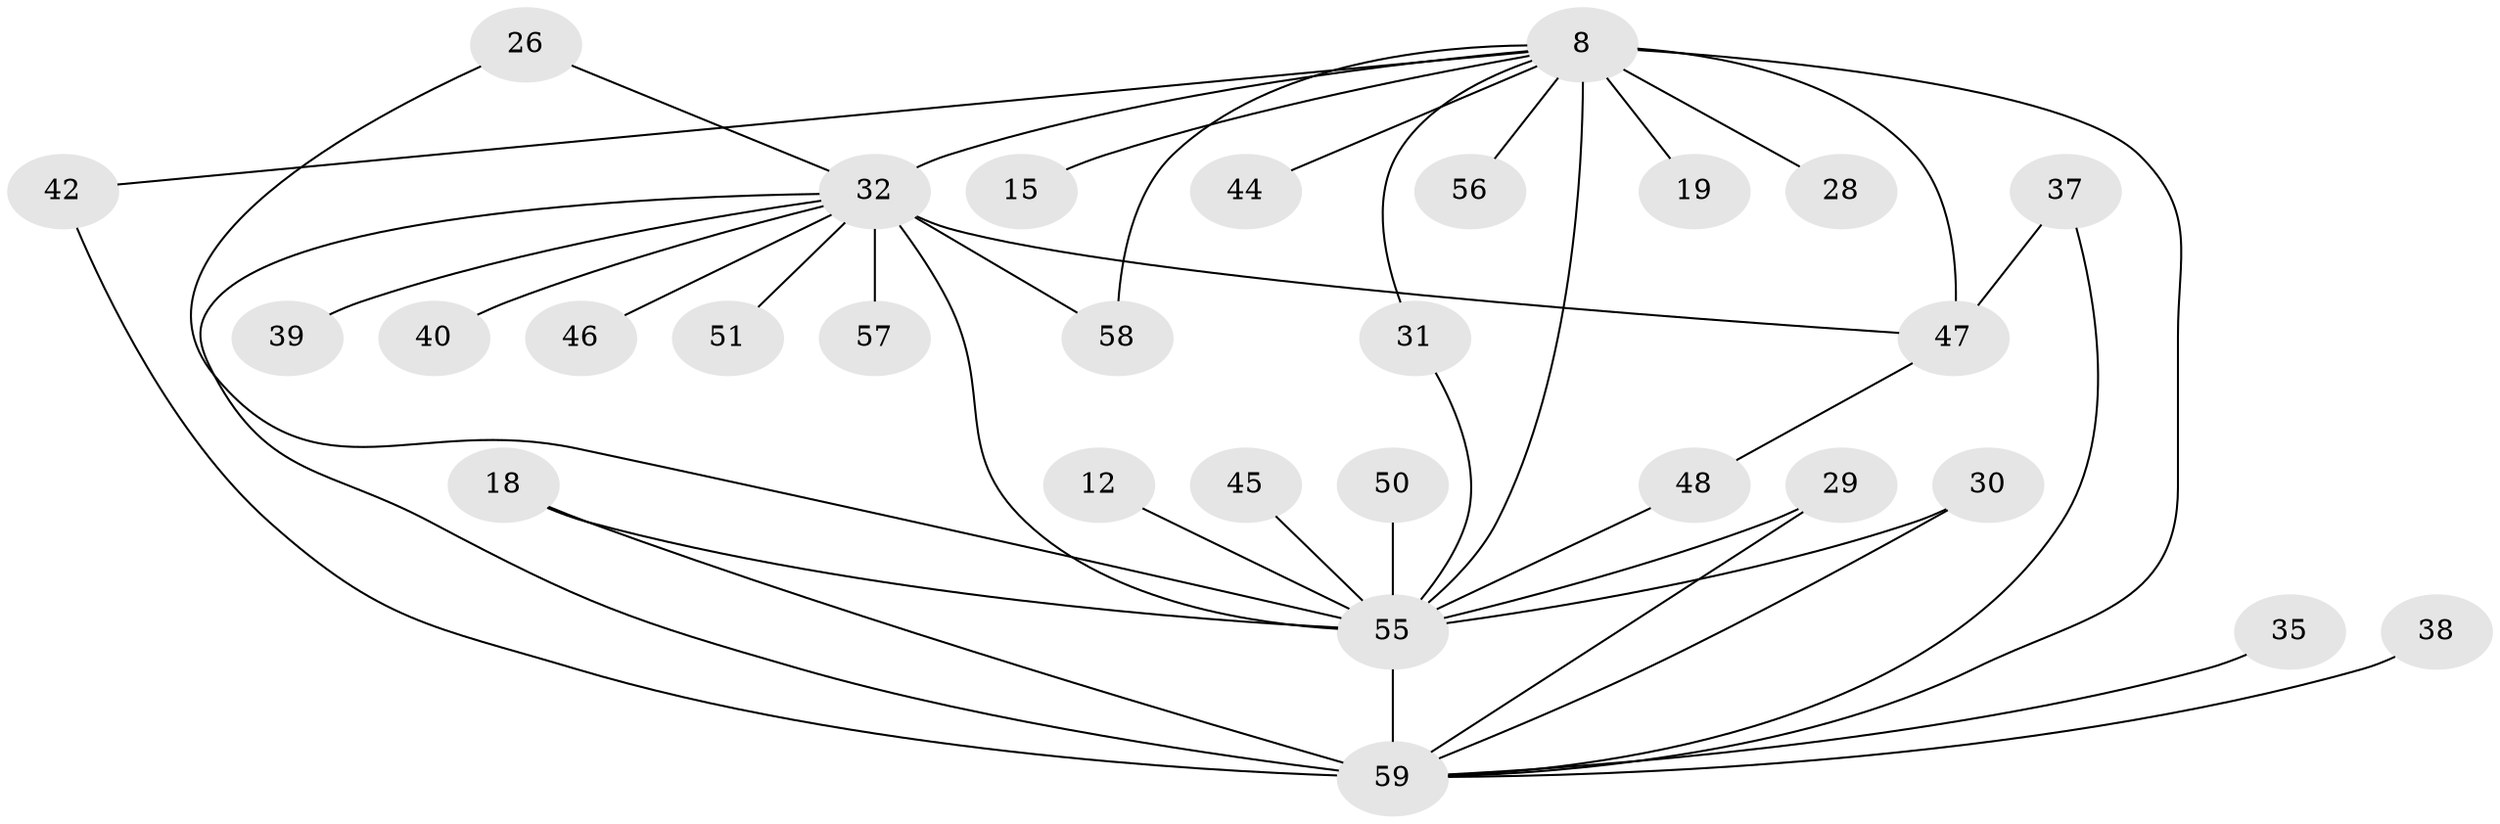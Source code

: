 // original degree distribution, {18: 0.03389830508474576, 20: 0.03389830508474576, 15: 0.03389830508474576, 13: 0.03389830508474576, 19: 0.01694915254237288, 14: 0.01694915254237288, 3: 0.13559322033898305, 2: 0.6101694915254238, 4: 0.03389830508474576, 5: 0.03389830508474576, 7: 0.01694915254237288}
// Generated by graph-tools (version 1.1) at 2025/44/03/09/25 04:44:26]
// undirected, 29 vertices, 41 edges
graph export_dot {
graph [start="1"]
  node [color=gray90,style=filled];
  8 [super="+1+5"];
  12;
  15;
  18 [super="+14"];
  19;
  26;
  28;
  29;
  30;
  31 [super="+16"];
  32 [super="+3+22+9"];
  35;
  37;
  38;
  39;
  40;
  42 [super="+41+21"];
  44;
  45;
  46;
  47 [super="+20+36"];
  48;
  50;
  51;
  55 [super="+34+54+53"];
  56;
  57;
  58;
  59 [super="+33+49+10"];
  8 -- 28 [weight=2];
  8 -- 31;
  8 -- 32 [weight=11];
  8 -- 44 [weight=2];
  8 -- 56 [weight=2];
  8 -- 58;
  8 -- 42 [weight=3];
  8 -- 19;
  8 -- 15;
  8 -- 47 [weight=4];
  8 -- 59 [weight=7];
  8 -- 55 [weight=8];
  12 -- 55 [weight=2];
  18 -- 55;
  18 -- 59 [weight=2];
  26 -- 32;
  26 -- 55;
  29 -- 59;
  29 -- 55;
  30 -- 59;
  30 -- 55;
  31 -- 55;
  32 -- 39 [weight=2];
  32 -- 40;
  32 -- 46;
  32 -- 47 [weight=2];
  32 -- 55 [weight=9];
  32 -- 57;
  32 -- 51 [weight=2];
  32 -- 58;
  32 -- 59 [weight=9];
  35 -- 59 [weight=2];
  37 -- 47;
  37 -- 59;
  38 -- 59 [weight=2];
  42 -- 59;
  45 -- 55 [weight=2];
  47 -- 48;
  48 -- 55;
  50 -- 55 [weight=2];
  55 -- 59 [weight=9];
}
